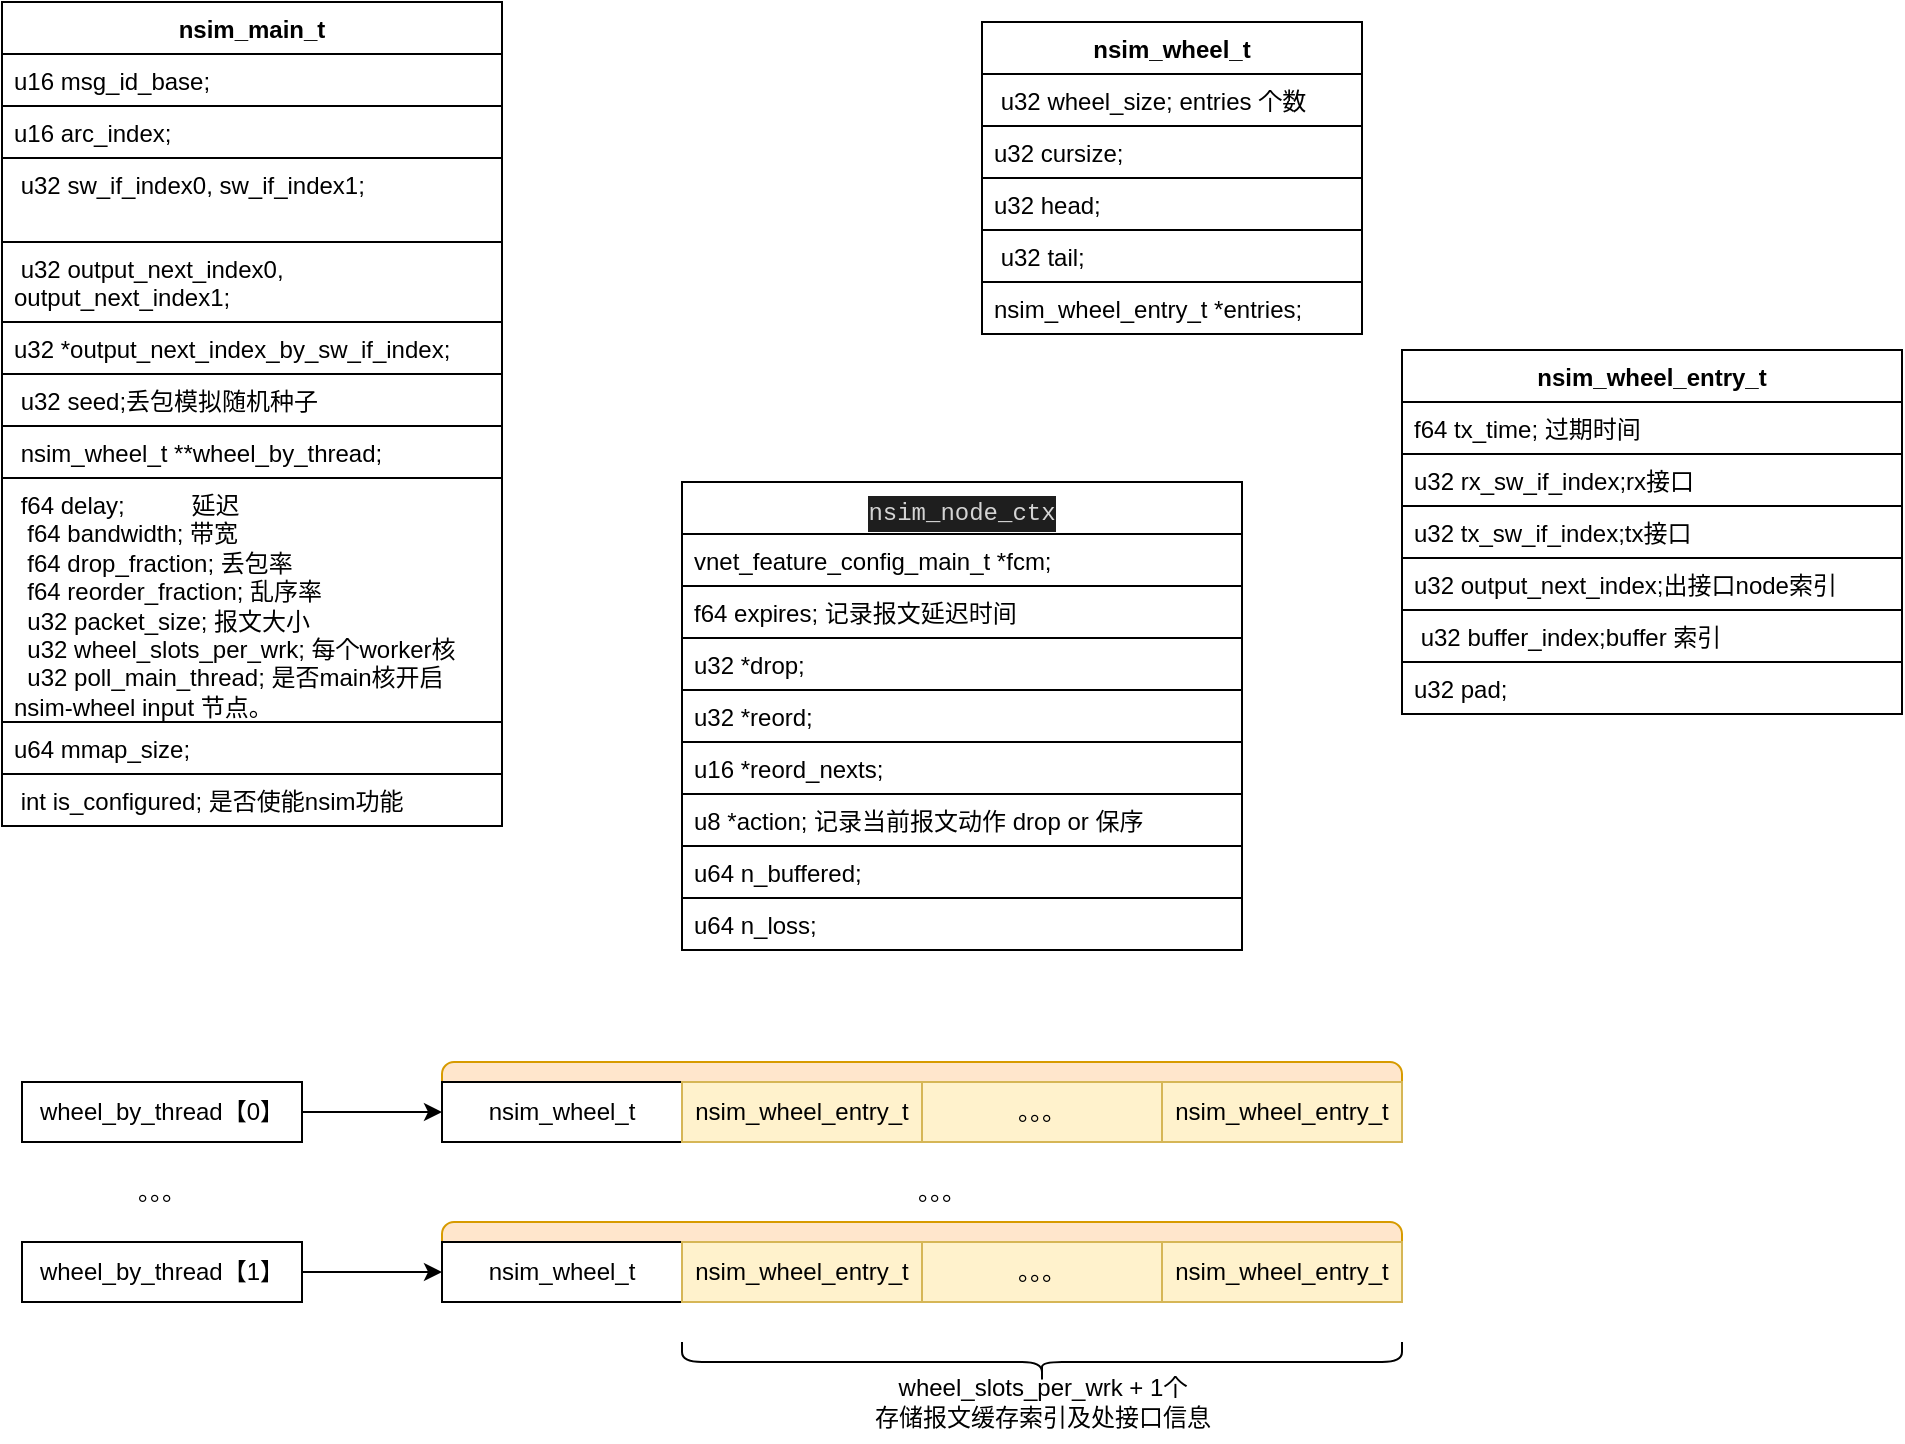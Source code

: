 <mxfile version="21.1.1" type="github">
  <diagram name="第 1 页" id="CsCfZdyHUU77z2SndHIt">
    <mxGraphModel dx="1060" dy="601" grid="1" gridSize="10" guides="1" tooltips="1" connect="1" arrows="1" fold="1" page="1" pageScale="1" pageWidth="827" pageHeight="1169" math="0" shadow="0">
      <root>
        <mxCell id="0" />
        <mxCell id="1" parent="0" />
        <mxCell id="sEvUjZ9JbC9H2_x1A2Bj-1" value="nsim_main_t" style="swimlane;fontStyle=1;align=center;verticalAlign=top;childLayout=stackLayout;horizontal=1;startSize=26;horizontalStack=0;resizeParent=1;resizeParentMax=0;resizeLast=0;collapsible=1;marginBottom=0;whiteSpace=wrap;html=1;" parent="1" vertex="1">
          <mxGeometry x="80" y="120" width="250" height="412" as="geometry" />
        </mxCell>
        <mxCell id="sEvUjZ9JbC9H2_x1A2Bj-2" value="u16 msg_id_base;" style="text;strokeColor=default;fillColor=none;align=left;verticalAlign=top;spacingLeft=4;spacingRight=4;overflow=hidden;rotatable=0;points=[[0,0.5],[1,0.5]];portConstraint=eastwest;whiteSpace=wrap;html=1;" parent="sEvUjZ9JbC9H2_x1A2Bj-1" vertex="1">
          <mxGeometry y="26" width="250" height="26" as="geometry" />
        </mxCell>
        <mxCell id="sEvUjZ9JbC9H2_x1A2Bj-4" value="u16 arc_index;" style="text;strokeColor=default;fillColor=none;align=left;verticalAlign=top;spacingLeft=4;spacingRight=4;overflow=hidden;rotatable=0;points=[[0,0.5],[1,0.5]];portConstraint=eastwest;whiteSpace=wrap;html=1;" parent="sEvUjZ9JbC9H2_x1A2Bj-1" vertex="1">
          <mxGeometry y="52" width="250" height="26" as="geometry" />
        </mxCell>
        <mxCell id="sEvUjZ9JbC9H2_x1A2Bj-5" value="&amp;nbsp;u32 sw_if_index0, sw_if_index1;" style="text;strokeColor=default;fillColor=none;align=left;verticalAlign=top;spacingLeft=4;spacingRight=4;overflow=hidden;rotatable=0;points=[[0,0.5],[1,0.5]];portConstraint=eastwest;whiteSpace=wrap;html=1;" parent="sEvUjZ9JbC9H2_x1A2Bj-1" vertex="1">
          <mxGeometry y="78" width="250" height="42" as="geometry" />
        </mxCell>
        <mxCell id="sEvUjZ9JbC9H2_x1A2Bj-6" value="&amp;nbsp;u32 output_next_index0, output_next_index1;" style="text;strokeColor=default;fillColor=none;align=left;verticalAlign=top;spacingLeft=4;spacingRight=4;overflow=hidden;rotatable=0;points=[[0,0.5],[1,0.5]];portConstraint=eastwest;whiteSpace=wrap;html=1;" parent="sEvUjZ9JbC9H2_x1A2Bj-1" vertex="1">
          <mxGeometry y="120" width="250" height="40" as="geometry" />
        </mxCell>
        <mxCell id="sEvUjZ9JbC9H2_x1A2Bj-7" value="u32 *output_next_index_by_sw_if_index;" style="text;strokeColor=default;fillColor=none;align=left;verticalAlign=top;spacingLeft=4;spacingRight=4;overflow=hidden;rotatable=0;points=[[0,0.5],[1,0.5]];portConstraint=eastwest;whiteSpace=wrap;html=1;" parent="sEvUjZ9JbC9H2_x1A2Bj-1" vertex="1">
          <mxGeometry y="160" width="250" height="26" as="geometry" />
        </mxCell>
        <mxCell id="sEvUjZ9JbC9H2_x1A2Bj-8" value="&amp;nbsp;u32 seed;丢包模拟随机种子" style="text;strokeColor=default;fillColor=none;align=left;verticalAlign=top;spacingLeft=4;spacingRight=4;overflow=hidden;rotatable=0;points=[[0,0.5],[1,0.5]];portConstraint=eastwest;whiteSpace=wrap;html=1;" parent="sEvUjZ9JbC9H2_x1A2Bj-1" vertex="1">
          <mxGeometry y="186" width="250" height="26" as="geometry" />
        </mxCell>
        <mxCell id="sEvUjZ9JbC9H2_x1A2Bj-9" value="&amp;nbsp;nsim_wheel_t **wheel_by_thread;" style="text;strokeColor=default;fillColor=none;align=left;verticalAlign=top;spacingLeft=4;spacingRight=4;overflow=hidden;rotatable=0;points=[[0,0.5],[1,0.5]];portConstraint=eastwest;whiteSpace=wrap;html=1;" parent="sEvUjZ9JbC9H2_x1A2Bj-1" vertex="1">
          <mxGeometry y="212" width="250" height="26" as="geometry" />
        </mxCell>
        <mxCell id="sEvUjZ9JbC9H2_x1A2Bj-10" value="&lt;div&gt;&amp;nbsp;f64 delay;&amp;nbsp; &amp;nbsp; &amp;nbsp; &amp;nbsp; &amp;nbsp; 延迟&lt;/div&gt;&lt;div&gt;&amp;nbsp; f64 bandwidth; 带宽&lt;/div&gt;&lt;div&gt;&amp;nbsp; f64 drop_fraction; 丢包率&lt;/div&gt;&lt;div&gt;&amp;nbsp; f64 reorder_fraction; 乱序率&lt;/div&gt;&lt;div&gt;&amp;nbsp; u32 packet_size; 报文大小&lt;/div&gt;&lt;div&gt;&amp;nbsp; u32 wheel_slots_per_wrk; 每个worker核&lt;/div&gt;&lt;div&gt;&amp;nbsp; u32 poll_main_thread; 是否main核开启nsim-wheel input 节点。&lt;/div&gt;" style="text;strokeColor=default;fillColor=none;align=left;verticalAlign=top;spacingLeft=4;spacingRight=4;overflow=hidden;rotatable=0;points=[[0,0.5],[1,0.5]];portConstraint=eastwest;whiteSpace=wrap;html=1;" parent="sEvUjZ9JbC9H2_x1A2Bj-1" vertex="1">
          <mxGeometry y="238" width="250" height="122" as="geometry" />
        </mxCell>
        <mxCell id="sEvUjZ9JbC9H2_x1A2Bj-11" value="u64 mmap_size;" style="text;strokeColor=default;fillColor=none;align=left;verticalAlign=top;spacingLeft=4;spacingRight=4;overflow=hidden;rotatable=0;points=[[0,0.5],[1,0.5]];portConstraint=eastwest;whiteSpace=wrap;html=1;" parent="sEvUjZ9JbC9H2_x1A2Bj-1" vertex="1">
          <mxGeometry y="360" width="250" height="26" as="geometry" />
        </mxCell>
        <mxCell id="sEvUjZ9JbC9H2_x1A2Bj-12" value="&amp;nbsp;int is_configured; 是否使能nsim功能" style="text;strokeColor=default;fillColor=none;align=left;verticalAlign=top;spacingLeft=4;spacingRight=4;overflow=hidden;rotatable=0;points=[[0,0.5],[1,0.5]];portConstraint=eastwest;whiteSpace=wrap;html=1;" parent="sEvUjZ9JbC9H2_x1A2Bj-1" vertex="1">
          <mxGeometry y="386" width="250" height="26" as="geometry" />
        </mxCell>
        <mxCell id="sEvUjZ9JbC9H2_x1A2Bj-13" value="nsim_wheel_entry_t" style="swimlane;fontStyle=1;align=center;verticalAlign=top;childLayout=stackLayout;horizontal=1;startSize=26;horizontalStack=0;resizeParent=1;resizeParentMax=0;resizeLast=0;collapsible=1;marginBottom=0;whiteSpace=wrap;html=1;" parent="1" vertex="1">
          <mxGeometry x="780" y="294" width="250" height="182" as="geometry" />
        </mxCell>
        <mxCell id="sEvUjZ9JbC9H2_x1A2Bj-14" value="f64 tx_time; 过期时间" style="text;strokeColor=default;fillColor=none;align=left;verticalAlign=top;spacingLeft=4;spacingRight=4;overflow=hidden;rotatable=0;points=[[0,0.5],[1,0.5]];portConstraint=eastwest;whiteSpace=wrap;html=1;" parent="sEvUjZ9JbC9H2_x1A2Bj-13" vertex="1">
          <mxGeometry y="26" width="250" height="26" as="geometry" />
        </mxCell>
        <mxCell id="sEvUjZ9JbC9H2_x1A2Bj-16" value="u32 rx_sw_if_index;rx接口" style="text;strokeColor=default;fillColor=none;align=left;verticalAlign=top;spacingLeft=4;spacingRight=4;overflow=hidden;rotatable=0;points=[[0,0.5],[1,0.5]];portConstraint=eastwest;whiteSpace=wrap;html=1;" parent="sEvUjZ9JbC9H2_x1A2Bj-13" vertex="1">
          <mxGeometry y="52" width="250" height="26" as="geometry" />
        </mxCell>
        <mxCell id="sEvUjZ9JbC9H2_x1A2Bj-17" value="u32 tx_sw_if_index;tx接口" style="text;strokeColor=default;fillColor=none;align=left;verticalAlign=top;spacingLeft=4;spacingRight=4;overflow=hidden;rotatable=0;points=[[0,0.5],[1,0.5]];portConstraint=eastwest;whiteSpace=wrap;html=1;" parent="sEvUjZ9JbC9H2_x1A2Bj-13" vertex="1">
          <mxGeometry y="78" width="250" height="26" as="geometry" />
        </mxCell>
        <mxCell id="sEvUjZ9JbC9H2_x1A2Bj-18" value="u32 output_next_index;出接口node索引" style="text;strokeColor=default;fillColor=none;align=left;verticalAlign=top;spacingLeft=4;spacingRight=4;overflow=hidden;rotatable=0;points=[[0,0.5],[1,0.5]];portConstraint=eastwest;whiteSpace=wrap;html=1;" parent="sEvUjZ9JbC9H2_x1A2Bj-13" vertex="1">
          <mxGeometry y="104" width="250" height="26" as="geometry" />
        </mxCell>
        <mxCell id="sEvUjZ9JbC9H2_x1A2Bj-19" value="&amp;nbsp;u32 buffer_index;buffer 索引" style="text;strokeColor=default;fillColor=none;align=left;verticalAlign=top;spacingLeft=4;spacingRight=4;overflow=hidden;rotatable=0;points=[[0,0.5],[1,0.5]];portConstraint=eastwest;whiteSpace=wrap;html=1;" parent="sEvUjZ9JbC9H2_x1A2Bj-13" vertex="1">
          <mxGeometry y="130" width="250" height="26" as="geometry" />
        </mxCell>
        <mxCell id="sEvUjZ9JbC9H2_x1A2Bj-20" value="u32 pad;" style="text;strokeColor=default;fillColor=none;align=left;verticalAlign=top;spacingLeft=4;spacingRight=4;overflow=hidden;rotatable=0;points=[[0,0.5],[1,0.5]];portConstraint=eastwest;whiteSpace=wrap;html=1;" parent="sEvUjZ9JbC9H2_x1A2Bj-13" vertex="1">
          <mxGeometry y="156" width="250" height="26" as="geometry" />
        </mxCell>
        <mxCell id="sEvUjZ9JbC9H2_x1A2Bj-21" value="nsim_wheel_t" style="swimlane;fontStyle=1;align=center;verticalAlign=top;childLayout=stackLayout;horizontal=1;startSize=26;horizontalStack=0;resizeParent=1;resizeParentMax=0;resizeLast=0;collapsible=1;marginBottom=0;whiteSpace=wrap;html=1;" parent="1" vertex="1">
          <mxGeometry x="570" y="130" width="190" height="156" as="geometry" />
        </mxCell>
        <mxCell id="sEvUjZ9JbC9H2_x1A2Bj-22" value="&amp;nbsp;u32 wheel_size; entries 个数" style="text;strokeColor=default;fillColor=none;align=left;verticalAlign=top;spacingLeft=4;spacingRight=4;overflow=hidden;rotatable=0;points=[[0,0.5],[1,0.5]];portConstraint=eastwest;whiteSpace=wrap;html=1;" parent="sEvUjZ9JbC9H2_x1A2Bj-21" vertex="1">
          <mxGeometry y="26" width="190" height="26" as="geometry" />
        </mxCell>
        <mxCell id="sEvUjZ9JbC9H2_x1A2Bj-23" value="u32 cursize;" style="text;strokeColor=default;fillColor=none;align=left;verticalAlign=top;spacingLeft=4;spacingRight=4;overflow=hidden;rotatable=0;points=[[0,0.5],[1,0.5]];portConstraint=eastwest;whiteSpace=wrap;html=1;" parent="sEvUjZ9JbC9H2_x1A2Bj-21" vertex="1">
          <mxGeometry y="52" width="190" height="26" as="geometry" />
        </mxCell>
        <mxCell id="sEvUjZ9JbC9H2_x1A2Bj-24" value="u32 head;" style="text;strokeColor=default;fillColor=none;align=left;verticalAlign=top;spacingLeft=4;spacingRight=4;overflow=hidden;rotatable=0;points=[[0,0.5],[1,0.5]];portConstraint=eastwest;whiteSpace=wrap;html=1;" parent="sEvUjZ9JbC9H2_x1A2Bj-21" vertex="1">
          <mxGeometry y="78" width="190" height="26" as="geometry" />
        </mxCell>
        <mxCell id="sEvUjZ9JbC9H2_x1A2Bj-25" value="&amp;nbsp;u32 tail;" style="text;strokeColor=default;fillColor=none;align=left;verticalAlign=top;spacingLeft=4;spacingRight=4;overflow=hidden;rotatable=0;points=[[0,0.5],[1,0.5]];portConstraint=eastwest;whiteSpace=wrap;html=1;" parent="sEvUjZ9JbC9H2_x1A2Bj-21" vertex="1">
          <mxGeometry y="104" width="190" height="26" as="geometry" />
        </mxCell>
        <mxCell id="sEvUjZ9JbC9H2_x1A2Bj-26" value="nsim_wheel_entry_t *entries;" style="text;strokeColor=default;fillColor=none;align=left;verticalAlign=top;spacingLeft=4;spacingRight=4;overflow=hidden;rotatable=0;points=[[0,0.5],[1,0.5]];portConstraint=eastwest;whiteSpace=wrap;html=1;" parent="sEvUjZ9JbC9H2_x1A2Bj-21" vertex="1">
          <mxGeometry y="130" width="190" height="26" as="geometry" />
        </mxCell>
        <mxCell id="8eMptPeMvM_N7RtiBeSv-6" value="&lt;div style=&quot;color: rgb(212, 212, 212); background-color: rgb(30, 30, 30); font-family: &amp;quot;Source Code Pro&amp;quot;, Menlo, Monaco, &amp;quot;Courier New&amp;quot;, monospace, Menlo, Monaco, &amp;quot;Courier New&amp;quot;, monospace; font-weight: normal; line-height: 18px;&quot;&gt;nsim_node_ctx&lt;/div&gt;" style="swimlane;fontStyle=1;align=center;verticalAlign=top;childLayout=stackLayout;horizontal=1;startSize=26;horizontalStack=0;resizeParent=1;resizeParentMax=0;resizeLast=0;collapsible=1;marginBottom=0;whiteSpace=wrap;html=1;" vertex="1" parent="1">
          <mxGeometry x="420" y="360" width="280" height="234" as="geometry" />
        </mxCell>
        <mxCell id="8eMptPeMvM_N7RtiBeSv-7" value="vnet_feature_config_main_t *fcm;" style="text;strokeColor=default;fillColor=none;align=left;verticalAlign=top;spacingLeft=4;spacingRight=4;overflow=hidden;rotatable=0;points=[[0,0.5],[1,0.5]];portConstraint=eastwest;whiteSpace=wrap;html=1;" vertex="1" parent="8eMptPeMvM_N7RtiBeSv-6">
          <mxGeometry y="26" width="280" height="26" as="geometry" />
        </mxCell>
        <mxCell id="8eMptPeMvM_N7RtiBeSv-8" value="f64 expires; 记录报文延迟时间" style="text;strokeColor=default;fillColor=none;align=left;verticalAlign=top;spacingLeft=4;spacingRight=4;overflow=hidden;rotatable=0;points=[[0,0.5],[1,0.5]];portConstraint=eastwest;whiteSpace=wrap;html=1;" vertex="1" parent="8eMptPeMvM_N7RtiBeSv-6">
          <mxGeometry y="52" width="280" height="26" as="geometry" />
        </mxCell>
        <mxCell id="8eMptPeMvM_N7RtiBeSv-9" value="u32 *drop;" style="text;strokeColor=default;fillColor=none;align=left;verticalAlign=top;spacingLeft=4;spacingRight=4;overflow=hidden;rotatable=0;points=[[0,0.5],[1,0.5]];portConstraint=eastwest;whiteSpace=wrap;html=1;" vertex="1" parent="8eMptPeMvM_N7RtiBeSv-6">
          <mxGeometry y="78" width="280" height="26" as="geometry" />
        </mxCell>
        <mxCell id="8eMptPeMvM_N7RtiBeSv-10" value="u32 *reord;" style="text;strokeColor=default;fillColor=none;align=left;verticalAlign=top;spacingLeft=4;spacingRight=4;overflow=hidden;rotatable=0;points=[[0,0.5],[1,0.5]];portConstraint=eastwest;whiteSpace=wrap;html=1;" vertex="1" parent="8eMptPeMvM_N7RtiBeSv-6">
          <mxGeometry y="104" width="280" height="26" as="geometry" />
        </mxCell>
        <mxCell id="8eMptPeMvM_N7RtiBeSv-11" value="u16 *reord_nexts;" style="text;strokeColor=default;fillColor=none;align=left;verticalAlign=top;spacingLeft=4;spacingRight=4;overflow=hidden;rotatable=0;points=[[0,0.5],[1,0.5]];portConstraint=eastwest;whiteSpace=wrap;html=1;" vertex="1" parent="8eMptPeMvM_N7RtiBeSv-6">
          <mxGeometry y="130" width="280" height="26" as="geometry" />
        </mxCell>
        <mxCell id="8eMptPeMvM_N7RtiBeSv-13" value="u8 *action; 记录当前报文动作 drop or 保序" style="text;strokeColor=default;fillColor=none;align=left;verticalAlign=top;spacingLeft=4;spacingRight=4;overflow=hidden;rotatable=0;points=[[0,0.5],[1,0.5]];portConstraint=eastwest;whiteSpace=wrap;html=1;" vertex="1" parent="8eMptPeMvM_N7RtiBeSv-6">
          <mxGeometry y="156" width="280" height="26" as="geometry" />
        </mxCell>
        <mxCell id="8eMptPeMvM_N7RtiBeSv-14" value="u64 n_buffered;" style="text;strokeColor=default;fillColor=none;align=left;verticalAlign=top;spacingLeft=4;spacingRight=4;overflow=hidden;rotatable=0;points=[[0,0.5],[1,0.5]];portConstraint=eastwest;whiteSpace=wrap;html=1;" vertex="1" parent="8eMptPeMvM_N7RtiBeSv-6">
          <mxGeometry y="182" width="280" height="26" as="geometry" />
        </mxCell>
        <mxCell id="8eMptPeMvM_N7RtiBeSv-15" value="u64 n_loss;" style="text;strokeColor=default;fillColor=none;align=left;verticalAlign=top;spacingLeft=4;spacingRight=4;overflow=hidden;rotatable=0;points=[[0,0.5],[1,0.5]];portConstraint=eastwest;whiteSpace=wrap;html=1;" vertex="1" parent="8eMptPeMvM_N7RtiBeSv-6">
          <mxGeometry y="208" width="280" height="26" as="geometry" />
        </mxCell>
        <mxCell id="8eMptPeMvM_N7RtiBeSv-16" value="" style="rounded=1;whiteSpace=wrap;html=1;fillColor=#ffe6cc;strokeColor=#d79b00;" vertex="1" parent="1">
          <mxGeometry x="300" y="650" width="480" height="40" as="geometry" />
        </mxCell>
        <mxCell id="8eMptPeMvM_N7RtiBeSv-17" value="nsim_wheel_t" style="rounded=0;whiteSpace=wrap;html=1;" vertex="1" parent="1">
          <mxGeometry x="300" y="660" width="120" height="30" as="geometry" />
        </mxCell>
        <mxCell id="8eMptPeMvM_N7RtiBeSv-18" value="nsim_wheel_entry_t" style="rounded=0;whiteSpace=wrap;html=1;fillColor=#fff2cc;strokeColor=#d6b656;" vertex="1" parent="1">
          <mxGeometry x="420" y="660" width="120" height="30" as="geometry" />
        </mxCell>
        <mxCell id="8eMptPeMvM_N7RtiBeSv-19" value="。。。" style="rounded=0;whiteSpace=wrap;html=1;fillColor=#fff2cc;strokeColor=#d6b656;" vertex="1" parent="1">
          <mxGeometry x="540" y="660" width="120" height="30" as="geometry" />
        </mxCell>
        <mxCell id="8eMptPeMvM_N7RtiBeSv-20" value="nsim_wheel_entry_t" style="rounded=0;whiteSpace=wrap;html=1;fillColor=#fff2cc;strokeColor=#d6b656;" vertex="1" parent="1">
          <mxGeometry x="660" y="660" width="120" height="30" as="geometry" />
        </mxCell>
        <mxCell id="8eMptPeMvM_N7RtiBeSv-21" value="" style="rounded=1;whiteSpace=wrap;html=1;fillColor=#ffe6cc;strokeColor=#d79b00;" vertex="1" parent="1">
          <mxGeometry x="300" y="730" width="480" height="40" as="geometry" />
        </mxCell>
        <mxCell id="8eMptPeMvM_N7RtiBeSv-22" value="nsim_wheel_t" style="rounded=0;whiteSpace=wrap;html=1;" vertex="1" parent="1">
          <mxGeometry x="300" y="740" width="120" height="30" as="geometry" />
        </mxCell>
        <mxCell id="8eMptPeMvM_N7RtiBeSv-23" value="nsim_wheel_entry_t" style="rounded=0;whiteSpace=wrap;html=1;fillColor=#fff2cc;strokeColor=#d6b656;" vertex="1" parent="1">
          <mxGeometry x="420" y="740" width="120" height="30" as="geometry" />
        </mxCell>
        <mxCell id="8eMptPeMvM_N7RtiBeSv-24" value="。。。" style="rounded=0;whiteSpace=wrap;html=1;fillColor=#fff2cc;strokeColor=#d6b656;" vertex="1" parent="1">
          <mxGeometry x="540" y="740" width="120" height="30" as="geometry" />
        </mxCell>
        <mxCell id="8eMptPeMvM_N7RtiBeSv-25" value="nsim_wheel_entry_t" style="rounded=0;whiteSpace=wrap;html=1;fillColor=#fff2cc;strokeColor=#d6b656;" vertex="1" parent="1">
          <mxGeometry x="660" y="740" width="120" height="30" as="geometry" />
        </mxCell>
        <mxCell id="8eMptPeMvM_N7RtiBeSv-26" value="" style="shape=curlyBracket;whiteSpace=wrap;html=1;rounded=1;labelPosition=left;verticalLabelPosition=middle;align=right;verticalAlign=middle;direction=north;" vertex="1" parent="1">
          <mxGeometry x="420" y="790" width="360" height="20" as="geometry" />
        </mxCell>
        <mxCell id="8eMptPeMvM_N7RtiBeSv-27" value="wheel_slots_per_wrk + 1个&lt;br&gt;存储报文缓存索引及处接口信息" style="text;html=1;align=center;verticalAlign=middle;resizable=0;points=[];autosize=1;strokeColor=none;fillColor=none;" vertex="1" parent="1">
          <mxGeometry x="505" y="800" width="190" height="40" as="geometry" />
        </mxCell>
        <mxCell id="8eMptPeMvM_N7RtiBeSv-29" style="edgeStyle=orthogonalEdgeStyle;rounded=0;orthogonalLoop=1;jettySize=auto;html=1;exitX=1;exitY=0.5;exitDx=0;exitDy=0;entryX=0;entryY=0.5;entryDx=0;entryDy=0;" edge="1" parent="1" source="8eMptPeMvM_N7RtiBeSv-28" target="8eMptPeMvM_N7RtiBeSv-17">
          <mxGeometry relative="1" as="geometry" />
        </mxCell>
        <mxCell id="8eMptPeMvM_N7RtiBeSv-28" value="wheel_by_thread【0】" style="rounded=0;whiteSpace=wrap;html=1;" vertex="1" parent="1">
          <mxGeometry x="90" y="660" width="140" height="30" as="geometry" />
        </mxCell>
        <mxCell id="8eMptPeMvM_N7RtiBeSv-31" style="edgeStyle=orthogonalEdgeStyle;rounded=0;orthogonalLoop=1;jettySize=auto;html=1;exitX=1;exitY=0.5;exitDx=0;exitDy=0;entryX=0;entryY=0.5;entryDx=0;entryDy=0;" edge="1" parent="1" source="8eMptPeMvM_N7RtiBeSv-30" target="8eMptPeMvM_N7RtiBeSv-22">
          <mxGeometry relative="1" as="geometry" />
        </mxCell>
        <mxCell id="8eMptPeMvM_N7RtiBeSv-30" value="wheel_by_thread【1】" style="rounded=0;whiteSpace=wrap;html=1;" vertex="1" parent="1">
          <mxGeometry x="90" y="740" width="140" height="30" as="geometry" />
        </mxCell>
        <mxCell id="8eMptPeMvM_N7RtiBeSv-32" value="。。。" style="text;html=1;strokeColor=none;fillColor=none;align=center;verticalAlign=middle;whiteSpace=wrap;rounded=0;" vertex="1" parent="1">
          <mxGeometry x="130" y="700" width="60" height="30" as="geometry" />
        </mxCell>
        <mxCell id="8eMptPeMvM_N7RtiBeSv-34" value="。。。" style="text;html=1;strokeColor=none;fillColor=none;align=center;verticalAlign=middle;whiteSpace=wrap;rounded=0;" vertex="1" parent="1">
          <mxGeometry x="520" y="700" width="60" height="30" as="geometry" />
        </mxCell>
      </root>
    </mxGraphModel>
  </diagram>
</mxfile>
